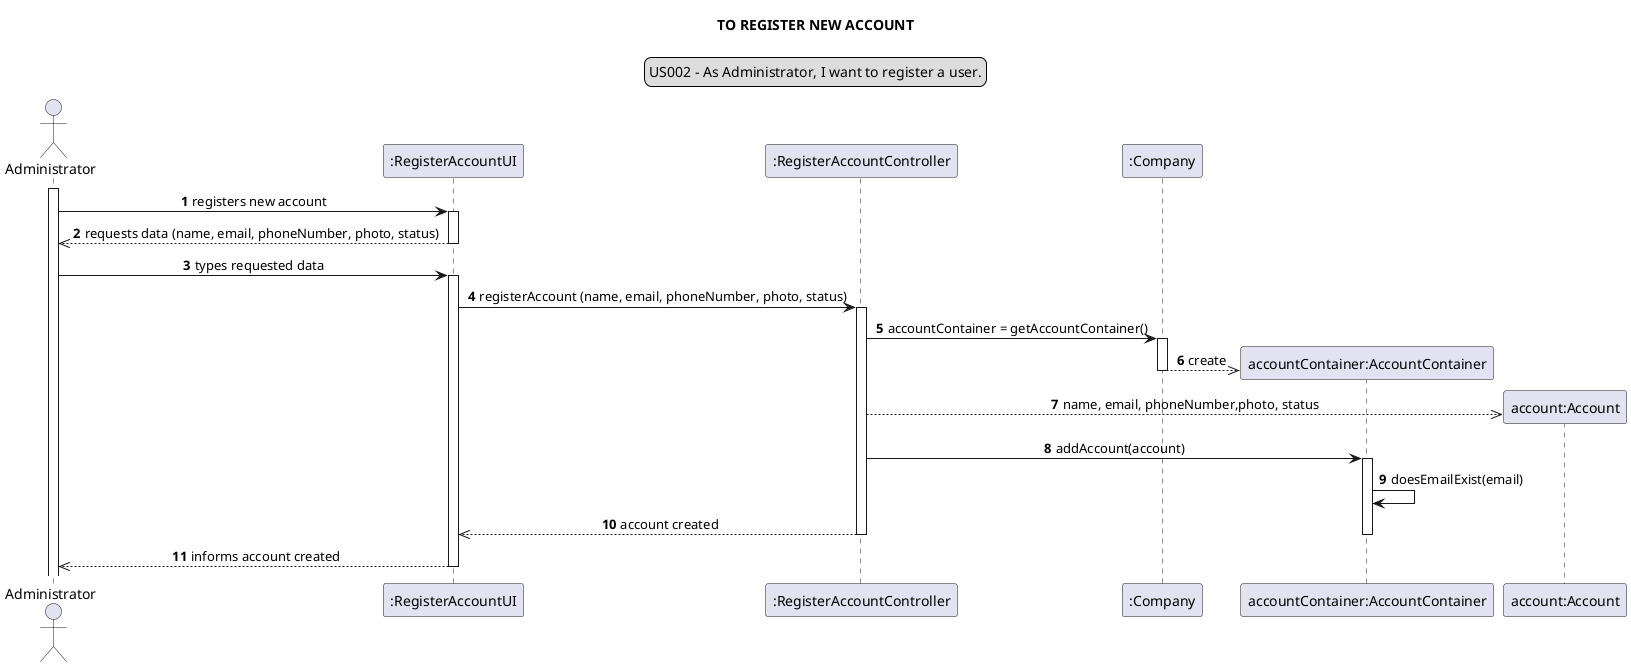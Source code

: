 @startuml
skinparam sequenceMessageAlign center
title TO REGISTER NEW ACCOUNT
legend top
US002 - As Administrator, I want to register a user.
end legend
autonumber
actor Administrator
participant ":RegisterAccountUI" as ui
participant ":RegisterAccountController" as controller
participant ":Company" as comp
participant "accountContainer:AccountContainer" as AC
participant "account:Account" as account
activate Administrator
Administrator -> ui: registers new account
activate ui
ui -->> Administrator: requests data (name, email, phoneNumber, photo, status)
deactivate ui
Administrator -> ui: types requested data
activate ui
ui -> controller: registerAccount (name, email, phoneNumber, photo, status)
activate controller
controller -> comp: accountContainer = getAccountContainer()
activate comp
create AC
comp -->> AC: create
deactivate comp
create account
controller -->> account: name, email, phoneNumber,photo, status
controller -> AC: addAccount(account)
activate AC
AC -> AC: doesEmailExist(email)
controller -->> ui: account created
deactivate AC
deactivate controller
ui-->> Administrator: informs account created
deactivate ui
@enduml
